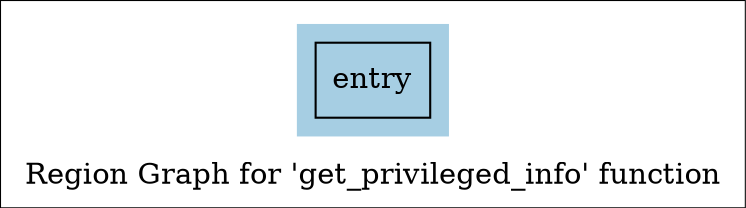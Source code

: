 digraph "Region Graph for 'get_privileged_info' function" {
	label="Region Graph for 'get_privileged_info' function";

	Node0x55924e6331e0 [shape=record,label="{entry}"];
	colorscheme = "paired12"
        subgraph cluster_0x55924e62f8a0 {
          label = "";
          style = filled;
          color = 1
          Node0x55924e6331e0;
        }
}
